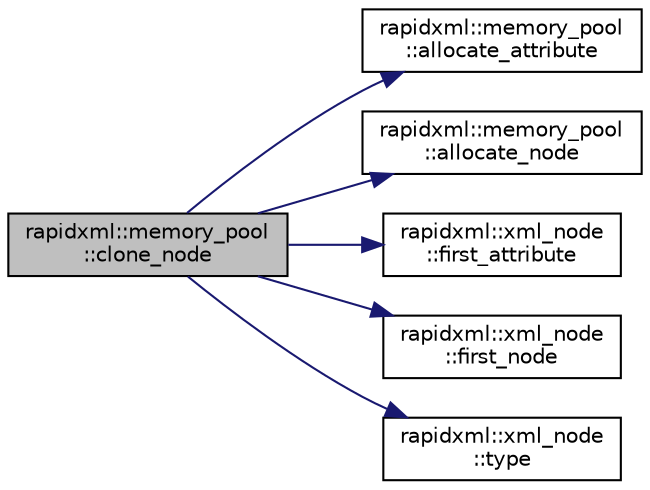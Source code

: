 digraph "rapidxml::memory_pool::clone_node"
{
 // LATEX_PDF_SIZE
  edge [fontname="Helvetica",fontsize="10",labelfontname="Helvetica",labelfontsize="10"];
  node [fontname="Helvetica",fontsize="10",shape=record];
  rankdir="LR";
  Node1 [label="rapidxml::memory_pool\l::clone_node",height=0.2,width=0.4,color="black", fillcolor="grey75", style="filled", fontcolor="black",tooltip=" "];
  Node1 -> Node2 [color="midnightblue",fontsize="10",style="solid",fontname="Helvetica"];
  Node2 [label="rapidxml::memory_pool\l::allocate_attribute",height=0.2,width=0.4,color="black", fillcolor="white", style="filled",URL="$classrapidxml_1_1memory__pool.html#a3de2a66c983336e006ea3844e244ed30",tooltip=" "];
  Node1 -> Node3 [color="midnightblue",fontsize="10",style="solid",fontname="Helvetica"];
  Node3 [label="rapidxml::memory_pool\l::allocate_node",height=0.2,width=0.4,color="black", fillcolor="white", style="filled",URL="$classrapidxml_1_1memory__pool.html#a4118581c29ee9a2f6b55ebf7dac185f8",tooltip=" "];
  Node1 -> Node4 [color="midnightblue",fontsize="10",style="solid",fontname="Helvetica"];
  Node4 [label="rapidxml::xml_node\l::first_attribute",height=0.2,width=0.4,color="black", fillcolor="white", style="filled",URL="$classrapidxml_1_1xml__node.html#ab816ab6f13ee4b0588d5b76b0697511c",tooltip=" "];
  Node1 -> Node5 [color="midnightblue",fontsize="10",style="solid",fontname="Helvetica"];
  Node5 [label="rapidxml::xml_node\l::first_node",height=0.2,width=0.4,color="black", fillcolor="white", style="filled",URL="$classrapidxml_1_1xml__node.html#acdf3691224d683f50692616a92a75d3f",tooltip=" "];
  Node1 -> Node6 [color="midnightblue",fontsize="10",style="solid",fontname="Helvetica"];
  Node6 [label="rapidxml::xml_node\l::type",height=0.2,width=0.4,color="black", fillcolor="white", style="filled",URL="$classrapidxml_1_1xml__node.html#a5f91729128856b0aaab598d4364ace60",tooltip=" "];
}

